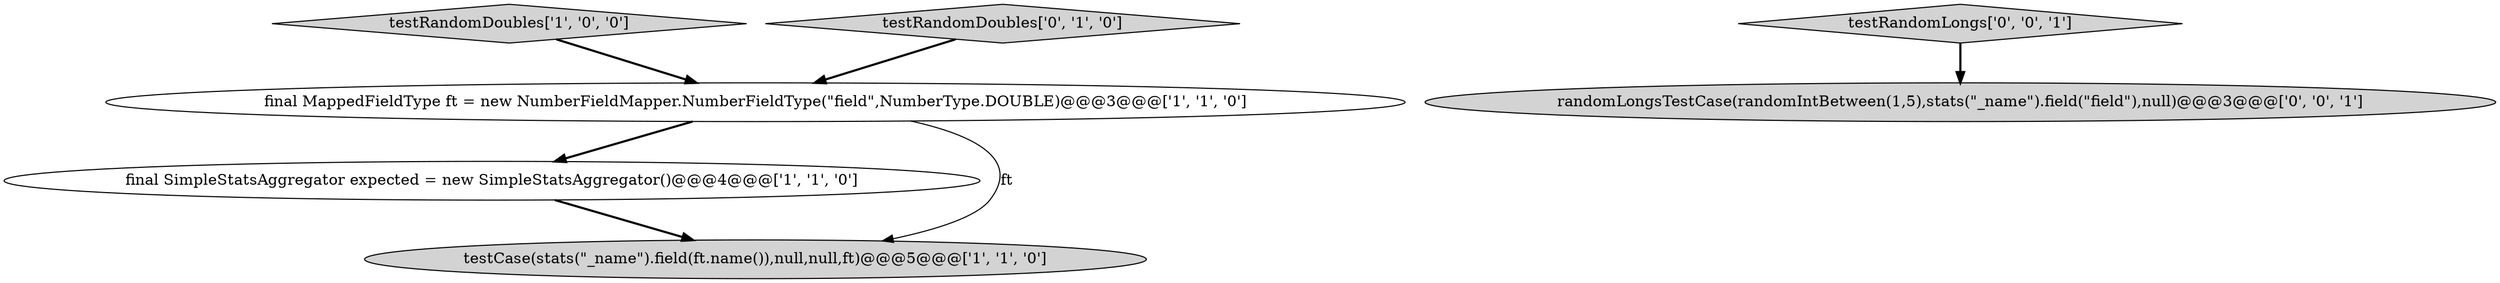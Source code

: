 digraph {
3 [style = filled, label = "testRandomDoubles['1', '0', '0']", fillcolor = lightgray, shape = diamond image = "AAA0AAABBB1BBB"];
5 [style = filled, label = "randomLongsTestCase(randomIntBetween(1,5),stats(\"_name\").field(\"field\"),null)@@@3@@@['0', '0', '1']", fillcolor = lightgray, shape = ellipse image = "AAA0AAABBB3BBB"];
6 [style = filled, label = "testRandomLongs['0', '0', '1']", fillcolor = lightgray, shape = diamond image = "AAA0AAABBB3BBB"];
1 [style = filled, label = "final SimpleStatsAggregator expected = new SimpleStatsAggregator()@@@4@@@['1', '1', '0']", fillcolor = white, shape = ellipse image = "AAA0AAABBB1BBB"];
4 [style = filled, label = "testRandomDoubles['0', '1', '0']", fillcolor = lightgray, shape = diamond image = "AAA0AAABBB2BBB"];
0 [style = filled, label = "testCase(stats(\"_name\").field(ft.name()),null,null,ft)@@@5@@@['1', '1', '0']", fillcolor = lightgray, shape = ellipse image = "AAA0AAABBB1BBB"];
2 [style = filled, label = "final MappedFieldType ft = new NumberFieldMapper.NumberFieldType(\"field\",NumberType.DOUBLE)@@@3@@@['1', '1', '0']", fillcolor = white, shape = ellipse image = "AAA0AAABBB1BBB"];
2->1 [style = bold, label=""];
3->2 [style = bold, label=""];
6->5 [style = bold, label=""];
4->2 [style = bold, label=""];
1->0 [style = bold, label=""];
2->0 [style = solid, label="ft"];
}
